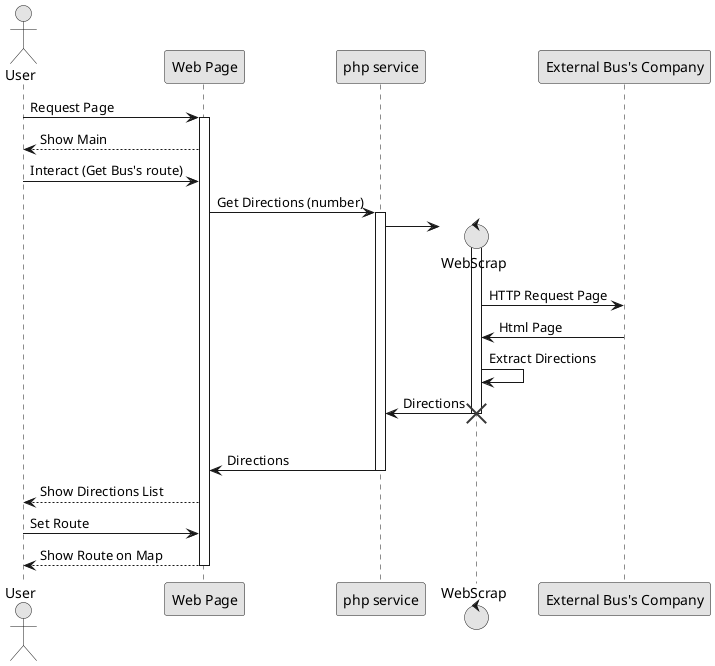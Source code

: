 @startuml Web-Map - Bus Integration 
 
    skinparam monochrome true
    actor User    
    participant "Web Page" as Page
    participant "php service" as Service

    User -> Page: Request Page
    activate Page
        Page --> User: Show Main
        User -> Page: Interact (Get Bus's route)
        Page -> Service: Get Directions (number)
        activate Service
            create control WebScrap
            Service -> WebScrap
            activate WebScrap
                participant "External Bus's Company" as ExternalService
                WebScrap -> ExternalService: HTTP Request Page
                ExternalService -> WebScrap: Html Page
                WebScrap -> WebScrap: Extract Directions 
                WebScrap -> Service: Directions
            destroy WebScrap
            |||
            Service -> Page: Directions
        deactivate Service
        Page --> User: Show Directions List
        User -> Page: Set Route
        Page --> User: Show Route on Map
    deactivate Page
    
@enduml

